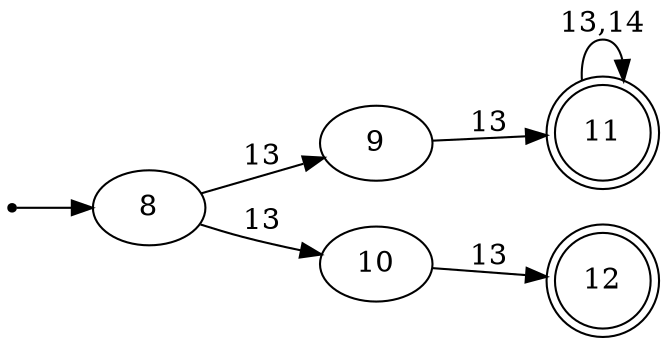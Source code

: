 digraph{

rankdir=LR;
inic[shape=point];

inic->8;

8->9 [label="13"];
8->10 [label="13"];
9->11 [label="13"];
10->12 [label="13"];
11->11 [label="13,14"];

11[shape=doublecircle];
12[shape=doublecircle];

}



